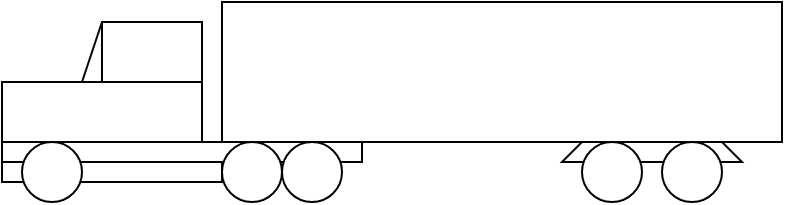 <mxfile version="17.5.0" type="github"><diagram id="_keNMqXB7FnmRvCu6zTs" name="Page-1"><mxGraphModel dx="860" dy="558" grid="1" gridSize="10" guides="1" tooltips="1" connect="1" arrows="1" fold="1" page="1" pageScale="1" pageWidth="827" pageHeight="1169" math="0" shadow="0"><root><mxCell id="0"/><mxCell id="1" parent="0"/><mxCell id="ASpvy-iComyaVs-xPUsy-1" value="" style="rounded=0;whiteSpace=wrap;html=1;" vertex="1" parent="1"><mxGeometry x="360" y="270" width="280" height="70" as="geometry"/></mxCell><mxCell id="ASpvy-iComyaVs-xPUsy-3" value="" style="shape=trapezoid;perimeter=trapezoidPerimeter;whiteSpace=wrap;html=1;fixedSize=1;size=10;" vertex="1" parent="1"><mxGeometry x="530" y="340" width="90" height="10" as="geometry"/></mxCell><mxCell id="ASpvy-iComyaVs-xPUsy-4" value="" style="ellipse;whiteSpace=wrap;html=1;aspect=fixed;" vertex="1" parent="1"><mxGeometry x="540" y="340" width="30" height="30" as="geometry"/></mxCell><mxCell id="ASpvy-iComyaVs-xPUsy-5" value="" style="ellipse;whiteSpace=wrap;html=1;aspect=fixed;" vertex="1" parent="1"><mxGeometry x="580" y="340" width="30" height="30" as="geometry"/></mxCell><mxCell id="ASpvy-iComyaVs-xPUsy-6" value="" style="shape=trapezoid;perimeter=trapezoidPerimeter;whiteSpace=wrap;html=1;fixedSize=1;size=0;" vertex="1" parent="1"><mxGeometry x="250" y="340" width="180" height="10" as="geometry"/></mxCell><mxCell id="ASpvy-iComyaVs-xPUsy-7" value="" style="ellipse;whiteSpace=wrap;html=1;aspect=fixed;" vertex="1" parent="1"><mxGeometry x="360" y="340" width="30" height="30" as="geometry"/></mxCell><mxCell id="ASpvy-iComyaVs-xPUsy-8" value="" style="ellipse;whiteSpace=wrap;html=1;aspect=fixed;" vertex="1" parent="1"><mxGeometry x="390" y="340" width="30" height="30" as="geometry"/></mxCell><mxCell id="ASpvy-iComyaVs-xPUsy-9" value="" style="rounded=0;whiteSpace=wrap;html=1;" vertex="1" parent="1"><mxGeometry x="250" y="310" width="100" height="30" as="geometry"/></mxCell><mxCell id="ASpvy-iComyaVs-xPUsy-10" value="" style="rounded=0;whiteSpace=wrap;html=1;" vertex="1" parent="1"><mxGeometry x="300" y="280" width="50" height="30" as="geometry"/></mxCell><mxCell id="ASpvy-iComyaVs-xPUsy-12" value="" style="rounded=0;whiteSpace=wrap;html=1;" vertex="1" parent="1"><mxGeometry x="250" y="350" width="110" height="10" as="geometry"/></mxCell><mxCell id="ASpvy-iComyaVs-xPUsy-11" value="" style="ellipse;whiteSpace=wrap;html=1;aspect=fixed;" vertex="1" parent="1"><mxGeometry x="260" y="340" width="30" height="30" as="geometry"/></mxCell><mxCell id="ASpvy-iComyaVs-xPUsy-15" value="" style="endArrow=none;html=1;rounded=0;entryX=0;entryY=0;entryDx=0;entryDy=0;exitX=0.4;exitY=0;exitDx=0;exitDy=0;exitPerimeter=0;" edge="1" parent="1" source="ASpvy-iComyaVs-xPUsy-9" target="ASpvy-iComyaVs-xPUsy-10"><mxGeometry width="50" height="50" relative="1" as="geometry"><mxPoint x="310" y="310" as="sourcePoint"/><mxPoint x="360" y="260" as="targetPoint"/></mxGeometry></mxCell></root></mxGraphModel></diagram></mxfile>